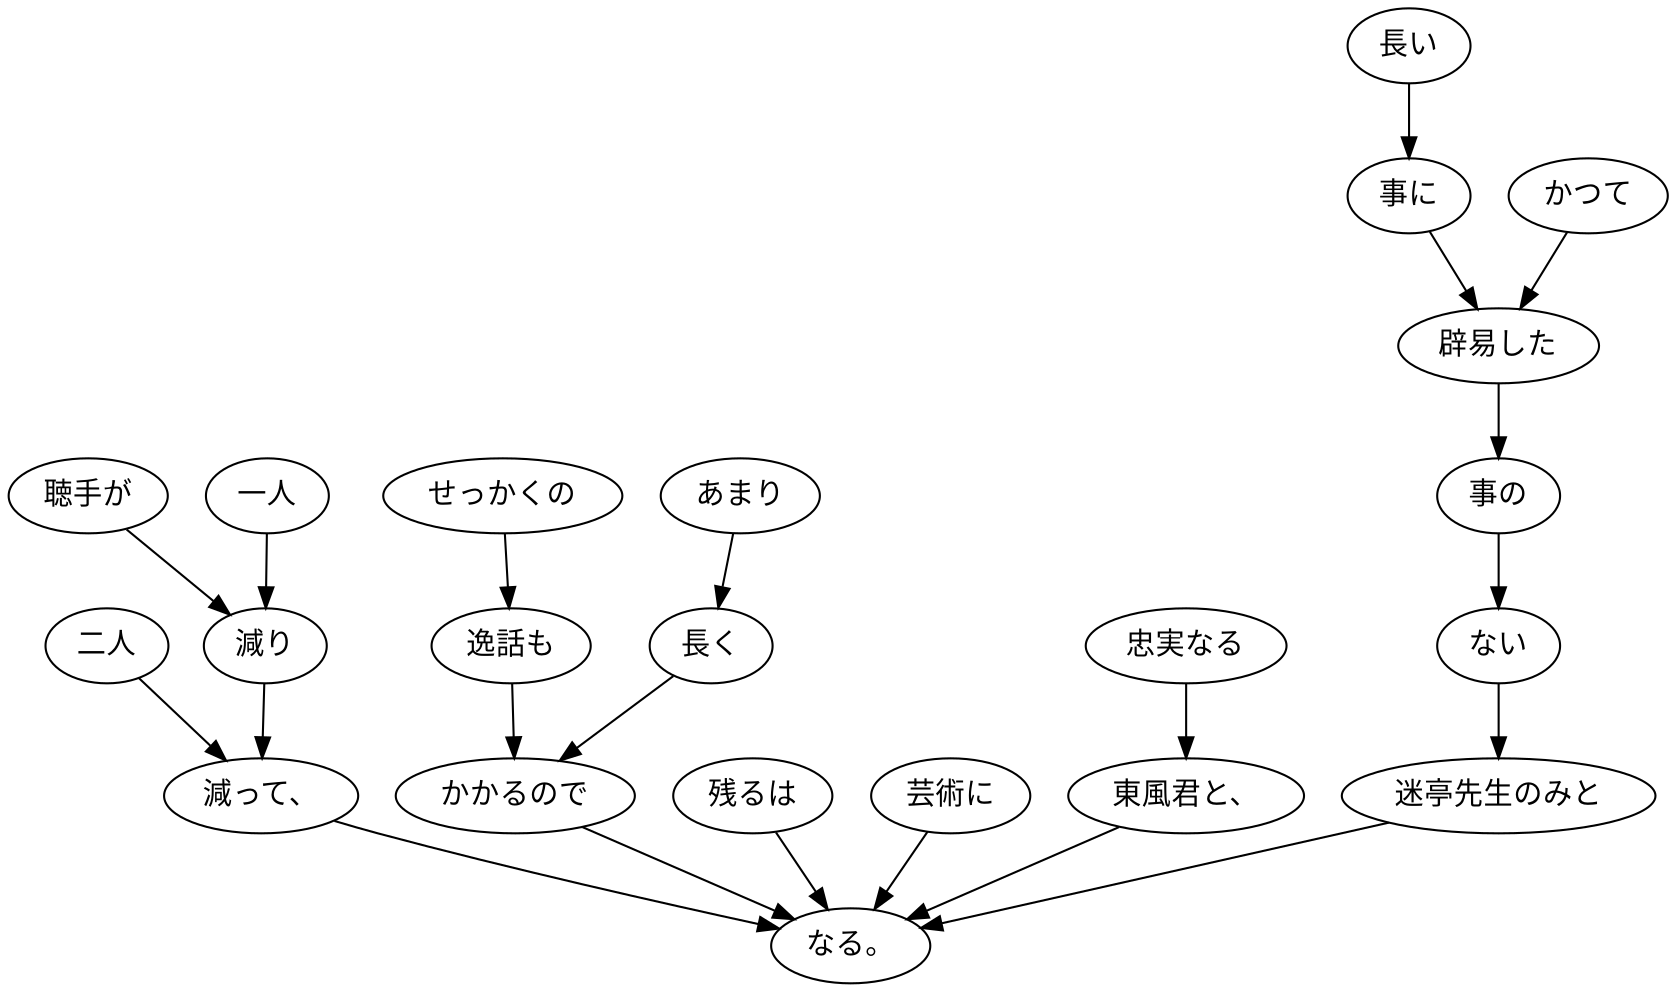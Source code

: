 digraph graph8063 {
	node0 [label="せっかくの"];
	node1 [label="逸話も"];
	node2 [label="あまり"];
	node3 [label="長く"];
	node4 [label="かかるので"];
	node5 [label="聴手が"];
	node6 [label="一人"];
	node7 [label="減り"];
	node8 [label="二人"];
	node9 [label="減って、"];
	node10 [label="残るは"];
	node11 [label="芸術に"];
	node12 [label="忠実なる"];
	node13 [label="東風君と、"];
	node14 [label="長い"];
	node15 [label="事に"];
	node16 [label="かつて"];
	node17 [label="辟易した"];
	node18 [label="事の"];
	node19 [label="ない"];
	node20 [label="迷亭先生のみと"];
	node21 [label="なる。"];
	node0 -> node1;
	node1 -> node4;
	node2 -> node3;
	node3 -> node4;
	node4 -> node21;
	node5 -> node7;
	node6 -> node7;
	node7 -> node9;
	node8 -> node9;
	node9 -> node21;
	node10 -> node21;
	node11 -> node21;
	node12 -> node13;
	node13 -> node21;
	node14 -> node15;
	node15 -> node17;
	node16 -> node17;
	node17 -> node18;
	node18 -> node19;
	node19 -> node20;
	node20 -> node21;
}
